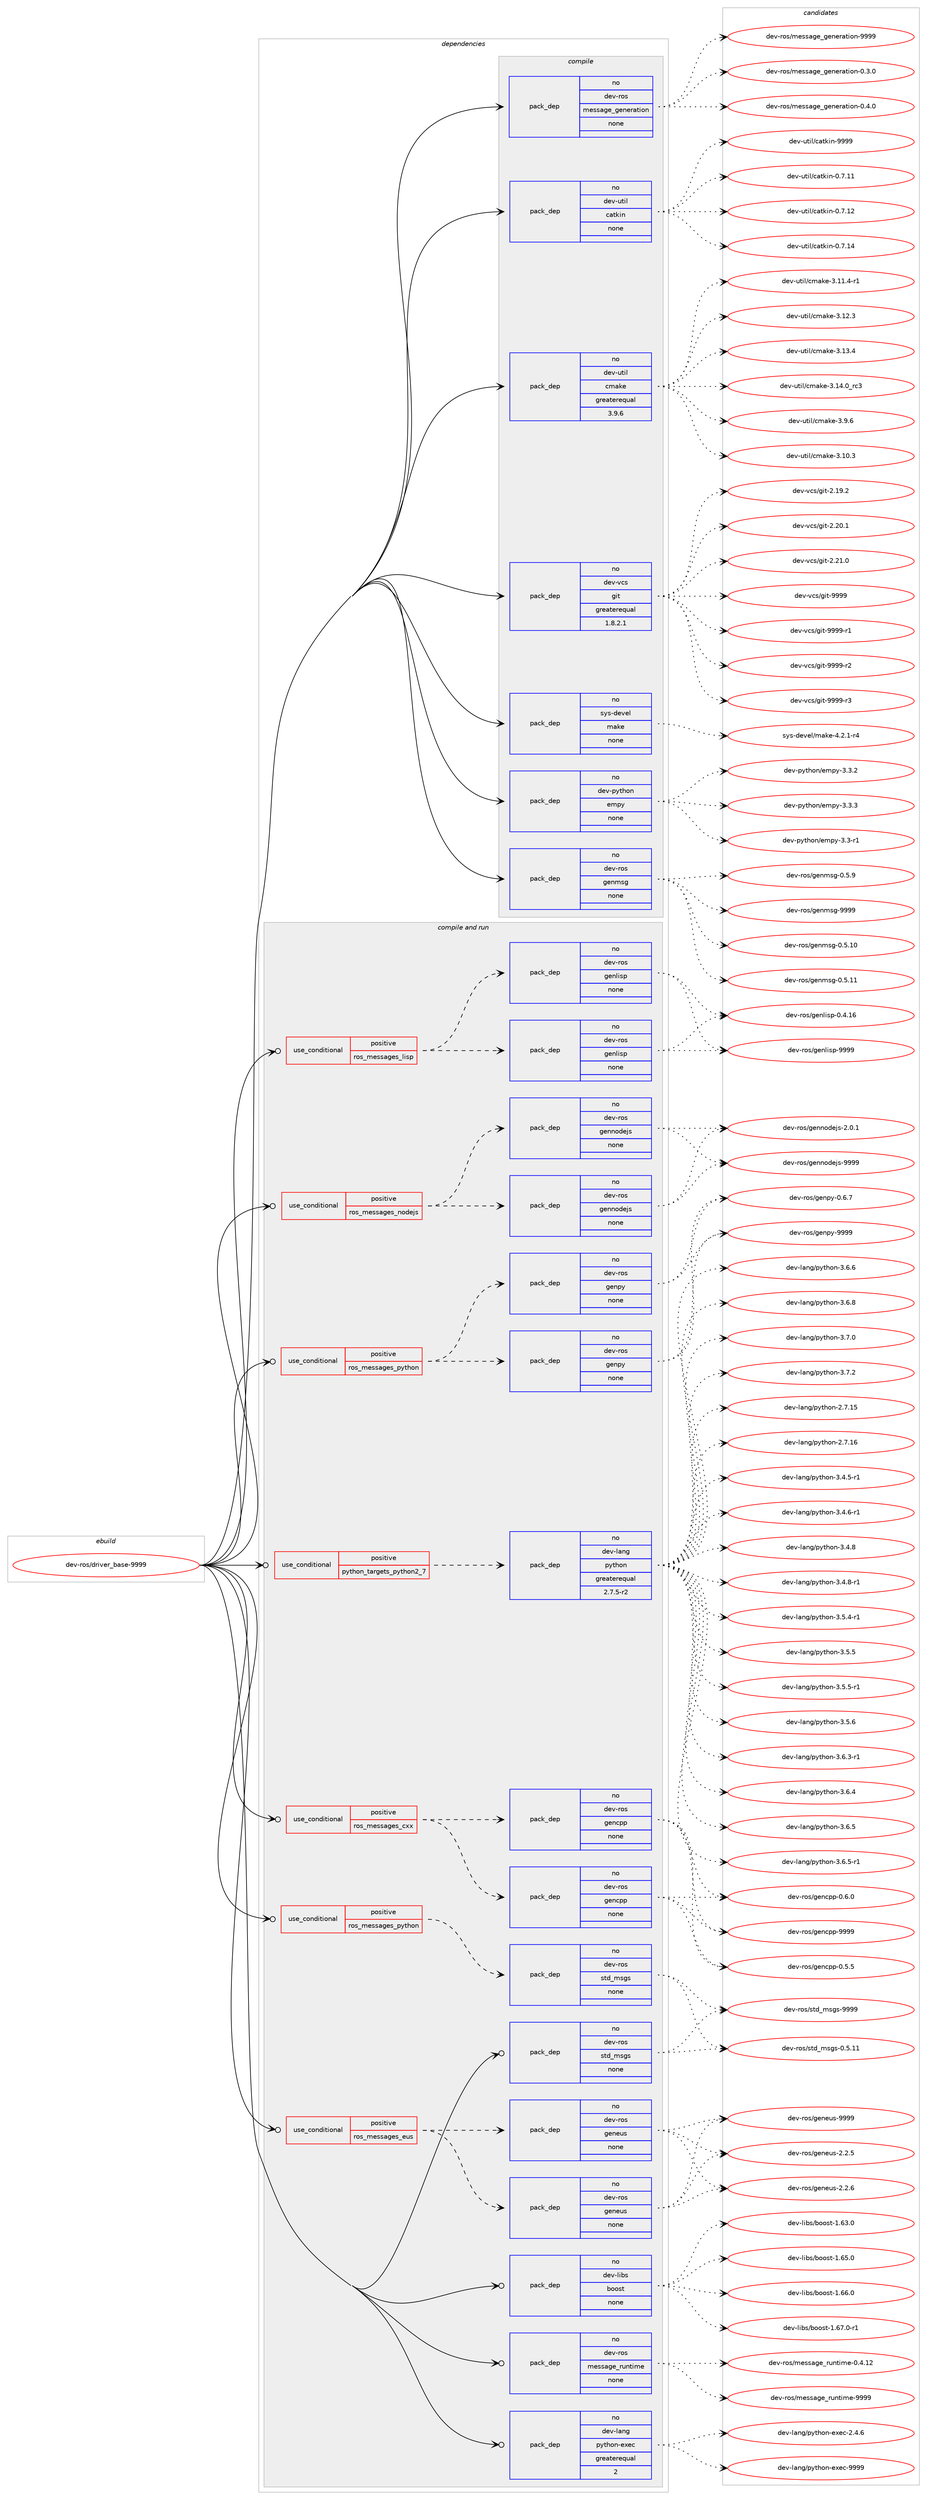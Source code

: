 digraph prolog {

# *************
# Graph options
# *************

newrank=true;
concentrate=true;
compound=true;
graph [rankdir=LR,fontname=Helvetica,fontsize=10,ranksep=1.5];#, ranksep=2.5, nodesep=0.2];
edge  [arrowhead=vee];
node  [fontname=Helvetica,fontsize=10];

# **********
# The ebuild
# **********

subgraph cluster_leftcol {
color=gray;
rank=same;
label=<<i>ebuild</i>>;
id [label="dev-ros/driver_base-9999", color=red, width=4, href="../dev-ros/driver_base-9999.svg"];
}

# ****************
# The dependencies
# ****************

subgraph cluster_midcol {
color=gray;
label=<<i>dependencies</i>>;
subgraph cluster_compile {
fillcolor="#eeeeee";
style=filled;
label=<<i>compile</i>>;
subgraph pack1043117 {
dependency1454819 [label=<<TABLE BORDER="0" CELLBORDER="1" CELLSPACING="0" CELLPADDING="4" WIDTH="220"><TR><TD ROWSPAN="6" CELLPADDING="30">pack_dep</TD></TR><TR><TD WIDTH="110">no</TD></TR><TR><TD>dev-python</TD></TR><TR><TD>empy</TD></TR><TR><TD>none</TD></TR><TR><TD></TD></TR></TABLE>>, shape=none, color=blue];
}
id:e -> dependency1454819:w [weight=20,style="solid",arrowhead="vee"];
subgraph pack1043118 {
dependency1454820 [label=<<TABLE BORDER="0" CELLBORDER="1" CELLSPACING="0" CELLPADDING="4" WIDTH="220"><TR><TD ROWSPAN="6" CELLPADDING="30">pack_dep</TD></TR><TR><TD WIDTH="110">no</TD></TR><TR><TD>dev-ros</TD></TR><TR><TD>genmsg</TD></TR><TR><TD>none</TD></TR><TR><TD></TD></TR></TABLE>>, shape=none, color=blue];
}
id:e -> dependency1454820:w [weight=20,style="solid",arrowhead="vee"];
subgraph pack1043119 {
dependency1454821 [label=<<TABLE BORDER="0" CELLBORDER="1" CELLSPACING="0" CELLPADDING="4" WIDTH="220"><TR><TD ROWSPAN="6" CELLPADDING="30">pack_dep</TD></TR><TR><TD WIDTH="110">no</TD></TR><TR><TD>dev-ros</TD></TR><TR><TD>message_generation</TD></TR><TR><TD>none</TD></TR><TR><TD></TD></TR></TABLE>>, shape=none, color=blue];
}
id:e -> dependency1454821:w [weight=20,style="solid",arrowhead="vee"];
subgraph pack1043120 {
dependency1454822 [label=<<TABLE BORDER="0" CELLBORDER="1" CELLSPACING="0" CELLPADDING="4" WIDTH="220"><TR><TD ROWSPAN="6" CELLPADDING="30">pack_dep</TD></TR><TR><TD WIDTH="110">no</TD></TR><TR><TD>dev-util</TD></TR><TR><TD>catkin</TD></TR><TR><TD>none</TD></TR><TR><TD></TD></TR></TABLE>>, shape=none, color=blue];
}
id:e -> dependency1454822:w [weight=20,style="solid",arrowhead="vee"];
subgraph pack1043121 {
dependency1454823 [label=<<TABLE BORDER="0" CELLBORDER="1" CELLSPACING="0" CELLPADDING="4" WIDTH="220"><TR><TD ROWSPAN="6" CELLPADDING="30">pack_dep</TD></TR><TR><TD WIDTH="110">no</TD></TR><TR><TD>dev-util</TD></TR><TR><TD>cmake</TD></TR><TR><TD>greaterequal</TD></TR><TR><TD>3.9.6</TD></TR></TABLE>>, shape=none, color=blue];
}
id:e -> dependency1454823:w [weight=20,style="solid",arrowhead="vee"];
subgraph pack1043122 {
dependency1454824 [label=<<TABLE BORDER="0" CELLBORDER="1" CELLSPACING="0" CELLPADDING="4" WIDTH="220"><TR><TD ROWSPAN="6" CELLPADDING="30">pack_dep</TD></TR><TR><TD WIDTH="110">no</TD></TR><TR><TD>dev-vcs</TD></TR><TR><TD>git</TD></TR><TR><TD>greaterequal</TD></TR><TR><TD>1.8.2.1</TD></TR></TABLE>>, shape=none, color=blue];
}
id:e -> dependency1454824:w [weight=20,style="solid",arrowhead="vee"];
subgraph pack1043123 {
dependency1454825 [label=<<TABLE BORDER="0" CELLBORDER="1" CELLSPACING="0" CELLPADDING="4" WIDTH="220"><TR><TD ROWSPAN="6" CELLPADDING="30">pack_dep</TD></TR><TR><TD WIDTH="110">no</TD></TR><TR><TD>sys-devel</TD></TR><TR><TD>make</TD></TR><TR><TD>none</TD></TR><TR><TD></TD></TR></TABLE>>, shape=none, color=blue];
}
id:e -> dependency1454825:w [weight=20,style="solid",arrowhead="vee"];
}
subgraph cluster_compileandrun {
fillcolor="#eeeeee";
style=filled;
label=<<i>compile and run</i>>;
subgraph cond388312 {
dependency1454826 [label=<<TABLE BORDER="0" CELLBORDER="1" CELLSPACING="0" CELLPADDING="4"><TR><TD ROWSPAN="3" CELLPADDING="10">use_conditional</TD></TR><TR><TD>positive</TD></TR><TR><TD>python_targets_python2_7</TD></TR></TABLE>>, shape=none, color=red];
subgraph pack1043124 {
dependency1454827 [label=<<TABLE BORDER="0" CELLBORDER="1" CELLSPACING="0" CELLPADDING="4" WIDTH="220"><TR><TD ROWSPAN="6" CELLPADDING="30">pack_dep</TD></TR><TR><TD WIDTH="110">no</TD></TR><TR><TD>dev-lang</TD></TR><TR><TD>python</TD></TR><TR><TD>greaterequal</TD></TR><TR><TD>2.7.5-r2</TD></TR></TABLE>>, shape=none, color=blue];
}
dependency1454826:e -> dependency1454827:w [weight=20,style="dashed",arrowhead="vee"];
}
id:e -> dependency1454826:w [weight=20,style="solid",arrowhead="odotvee"];
subgraph cond388313 {
dependency1454828 [label=<<TABLE BORDER="0" CELLBORDER="1" CELLSPACING="0" CELLPADDING="4"><TR><TD ROWSPAN="3" CELLPADDING="10">use_conditional</TD></TR><TR><TD>positive</TD></TR><TR><TD>ros_messages_cxx</TD></TR></TABLE>>, shape=none, color=red];
subgraph pack1043125 {
dependency1454829 [label=<<TABLE BORDER="0" CELLBORDER="1" CELLSPACING="0" CELLPADDING="4" WIDTH="220"><TR><TD ROWSPAN="6" CELLPADDING="30">pack_dep</TD></TR><TR><TD WIDTH="110">no</TD></TR><TR><TD>dev-ros</TD></TR><TR><TD>gencpp</TD></TR><TR><TD>none</TD></TR><TR><TD></TD></TR></TABLE>>, shape=none, color=blue];
}
dependency1454828:e -> dependency1454829:w [weight=20,style="dashed",arrowhead="vee"];
subgraph pack1043126 {
dependency1454830 [label=<<TABLE BORDER="0" CELLBORDER="1" CELLSPACING="0" CELLPADDING="4" WIDTH="220"><TR><TD ROWSPAN="6" CELLPADDING="30">pack_dep</TD></TR><TR><TD WIDTH="110">no</TD></TR><TR><TD>dev-ros</TD></TR><TR><TD>gencpp</TD></TR><TR><TD>none</TD></TR><TR><TD></TD></TR></TABLE>>, shape=none, color=blue];
}
dependency1454828:e -> dependency1454830:w [weight=20,style="dashed",arrowhead="vee"];
}
id:e -> dependency1454828:w [weight=20,style="solid",arrowhead="odotvee"];
subgraph cond388314 {
dependency1454831 [label=<<TABLE BORDER="0" CELLBORDER="1" CELLSPACING="0" CELLPADDING="4"><TR><TD ROWSPAN="3" CELLPADDING="10">use_conditional</TD></TR><TR><TD>positive</TD></TR><TR><TD>ros_messages_eus</TD></TR></TABLE>>, shape=none, color=red];
subgraph pack1043127 {
dependency1454832 [label=<<TABLE BORDER="0" CELLBORDER="1" CELLSPACING="0" CELLPADDING="4" WIDTH="220"><TR><TD ROWSPAN="6" CELLPADDING="30">pack_dep</TD></TR><TR><TD WIDTH="110">no</TD></TR><TR><TD>dev-ros</TD></TR><TR><TD>geneus</TD></TR><TR><TD>none</TD></TR><TR><TD></TD></TR></TABLE>>, shape=none, color=blue];
}
dependency1454831:e -> dependency1454832:w [weight=20,style="dashed",arrowhead="vee"];
subgraph pack1043128 {
dependency1454833 [label=<<TABLE BORDER="0" CELLBORDER="1" CELLSPACING="0" CELLPADDING="4" WIDTH="220"><TR><TD ROWSPAN="6" CELLPADDING="30">pack_dep</TD></TR><TR><TD WIDTH="110">no</TD></TR><TR><TD>dev-ros</TD></TR><TR><TD>geneus</TD></TR><TR><TD>none</TD></TR><TR><TD></TD></TR></TABLE>>, shape=none, color=blue];
}
dependency1454831:e -> dependency1454833:w [weight=20,style="dashed",arrowhead="vee"];
}
id:e -> dependency1454831:w [weight=20,style="solid",arrowhead="odotvee"];
subgraph cond388315 {
dependency1454834 [label=<<TABLE BORDER="0" CELLBORDER="1" CELLSPACING="0" CELLPADDING="4"><TR><TD ROWSPAN="3" CELLPADDING="10">use_conditional</TD></TR><TR><TD>positive</TD></TR><TR><TD>ros_messages_lisp</TD></TR></TABLE>>, shape=none, color=red];
subgraph pack1043129 {
dependency1454835 [label=<<TABLE BORDER="0" CELLBORDER="1" CELLSPACING="0" CELLPADDING="4" WIDTH="220"><TR><TD ROWSPAN="6" CELLPADDING="30">pack_dep</TD></TR><TR><TD WIDTH="110">no</TD></TR><TR><TD>dev-ros</TD></TR><TR><TD>genlisp</TD></TR><TR><TD>none</TD></TR><TR><TD></TD></TR></TABLE>>, shape=none, color=blue];
}
dependency1454834:e -> dependency1454835:w [weight=20,style="dashed",arrowhead="vee"];
subgraph pack1043130 {
dependency1454836 [label=<<TABLE BORDER="0" CELLBORDER="1" CELLSPACING="0" CELLPADDING="4" WIDTH="220"><TR><TD ROWSPAN="6" CELLPADDING="30">pack_dep</TD></TR><TR><TD WIDTH="110">no</TD></TR><TR><TD>dev-ros</TD></TR><TR><TD>genlisp</TD></TR><TR><TD>none</TD></TR><TR><TD></TD></TR></TABLE>>, shape=none, color=blue];
}
dependency1454834:e -> dependency1454836:w [weight=20,style="dashed",arrowhead="vee"];
}
id:e -> dependency1454834:w [weight=20,style="solid",arrowhead="odotvee"];
subgraph cond388316 {
dependency1454837 [label=<<TABLE BORDER="0" CELLBORDER="1" CELLSPACING="0" CELLPADDING="4"><TR><TD ROWSPAN="3" CELLPADDING="10">use_conditional</TD></TR><TR><TD>positive</TD></TR><TR><TD>ros_messages_nodejs</TD></TR></TABLE>>, shape=none, color=red];
subgraph pack1043131 {
dependency1454838 [label=<<TABLE BORDER="0" CELLBORDER="1" CELLSPACING="0" CELLPADDING="4" WIDTH="220"><TR><TD ROWSPAN="6" CELLPADDING="30">pack_dep</TD></TR><TR><TD WIDTH="110">no</TD></TR><TR><TD>dev-ros</TD></TR><TR><TD>gennodejs</TD></TR><TR><TD>none</TD></TR><TR><TD></TD></TR></TABLE>>, shape=none, color=blue];
}
dependency1454837:e -> dependency1454838:w [weight=20,style="dashed",arrowhead="vee"];
subgraph pack1043132 {
dependency1454839 [label=<<TABLE BORDER="0" CELLBORDER="1" CELLSPACING="0" CELLPADDING="4" WIDTH="220"><TR><TD ROWSPAN="6" CELLPADDING="30">pack_dep</TD></TR><TR><TD WIDTH="110">no</TD></TR><TR><TD>dev-ros</TD></TR><TR><TD>gennodejs</TD></TR><TR><TD>none</TD></TR><TR><TD></TD></TR></TABLE>>, shape=none, color=blue];
}
dependency1454837:e -> dependency1454839:w [weight=20,style="dashed",arrowhead="vee"];
}
id:e -> dependency1454837:w [weight=20,style="solid",arrowhead="odotvee"];
subgraph cond388317 {
dependency1454840 [label=<<TABLE BORDER="0" CELLBORDER="1" CELLSPACING="0" CELLPADDING="4"><TR><TD ROWSPAN="3" CELLPADDING="10">use_conditional</TD></TR><TR><TD>positive</TD></TR><TR><TD>ros_messages_python</TD></TR></TABLE>>, shape=none, color=red];
subgraph pack1043133 {
dependency1454841 [label=<<TABLE BORDER="0" CELLBORDER="1" CELLSPACING="0" CELLPADDING="4" WIDTH="220"><TR><TD ROWSPAN="6" CELLPADDING="30">pack_dep</TD></TR><TR><TD WIDTH="110">no</TD></TR><TR><TD>dev-ros</TD></TR><TR><TD>genpy</TD></TR><TR><TD>none</TD></TR><TR><TD></TD></TR></TABLE>>, shape=none, color=blue];
}
dependency1454840:e -> dependency1454841:w [weight=20,style="dashed",arrowhead="vee"];
subgraph pack1043134 {
dependency1454842 [label=<<TABLE BORDER="0" CELLBORDER="1" CELLSPACING="0" CELLPADDING="4" WIDTH="220"><TR><TD ROWSPAN="6" CELLPADDING="30">pack_dep</TD></TR><TR><TD WIDTH="110">no</TD></TR><TR><TD>dev-ros</TD></TR><TR><TD>genpy</TD></TR><TR><TD>none</TD></TR><TR><TD></TD></TR></TABLE>>, shape=none, color=blue];
}
dependency1454840:e -> dependency1454842:w [weight=20,style="dashed",arrowhead="vee"];
}
id:e -> dependency1454840:w [weight=20,style="solid",arrowhead="odotvee"];
subgraph cond388318 {
dependency1454843 [label=<<TABLE BORDER="0" CELLBORDER="1" CELLSPACING="0" CELLPADDING="4"><TR><TD ROWSPAN="3" CELLPADDING="10">use_conditional</TD></TR><TR><TD>positive</TD></TR><TR><TD>ros_messages_python</TD></TR></TABLE>>, shape=none, color=red];
subgraph pack1043135 {
dependency1454844 [label=<<TABLE BORDER="0" CELLBORDER="1" CELLSPACING="0" CELLPADDING="4" WIDTH="220"><TR><TD ROWSPAN="6" CELLPADDING="30">pack_dep</TD></TR><TR><TD WIDTH="110">no</TD></TR><TR><TD>dev-ros</TD></TR><TR><TD>std_msgs</TD></TR><TR><TD>none</TD></TR><TR><TD></TD></TR></TABLE>>, shape=none, color=blue];
}
dependency1454843:e -> dependency1454844:w [weight=20,style="dashed",arrowhead="vee"];
}
id:e -> dependency1454843:w [weight=20,style="solid",arrowhead="odotvee"];
subgraph pack1043136 {
dependency1454845 [label=<<TABLE BORDER="0" CELLBORDER="1" CELLSPACING="0" CELLPADDING="4" WIDTH="220"><TR><TD ROWSPAN="6" CELLPADDING="30">pack_dep</TD></TR><TR><TD WIDTH="110">no</TD></TR><TR><TD>dev-lang</TD></TR><TR><TD>python-exec</TD></TR><TR><TD>greaterequal</TD></TR><TR><TD>2</TD></TR></TABLE>>, shape=none, color=blue];
}
id:e -> dependency1454845:w [weight=20,style="solid",arrowhead="odotvee"];
subgraph pack1043137 {
dependency1454846 [label=<<TABLE BORDER="0" CELLBORDER="1" CELLSPACING="0" CELLPADDING="4" WIDTH="220"><TR><TD ROWSPAN="6" CELLPADDING="30">pack_dep</TD></TR><TR><TD WIDTH="110">no</TD></TR><TR><TD>dev-libs</TD></TR><TR><TD>boost</TD></TR><TR><TD>none</TD></TR><TR><TD></TD></TR></TABLE>>, shape=none, color=blue];
}
id:e -> dependency1454846:w [weight=20,style="solid",arrowhead="odotvee"];
subgraph pack1043138 {
dependency1454847 [label=<<TABLE BORDER="0" CELLBORDER="1" CELLSPACING="0" CELLPADDING="4" WIDTH="220"><TR><TD ROWSPAN="6" CELLPADDING="30">pack_dep</TD></TR><TR><TD WIDTH="110">no</TD></TR><TR><TD>dev-ros</TD></TR><TR><TD>message_runtime</TD></TR><TR><TD>none</TD></TR><TR><TD></TD></TR></TABLE>>, shape=none, color=blue];
}
id:e -> dependency1454847:w [weight=20,style="solid",arrowhead="odotvee"];
subgraph pack1043139 {
dependency1454848 [label=<<TABLE BORDER="0" CELLBORDER="1" CELLSPACING="0" CELLPADDING="4" WIDTH="220"><TR><TD ROWSPAN="6" CELLPADDING="30">pack_dep</TD></TR><TR><TD WIDTH="110">no</TD></TR><TR><TD>dev-ros</TD></TR><TR><TD>std_msgs</TD></TR><TR><TD>none</TD></TR><TR><TD></TD></TR></TABLE>>, shape=none, color=blue];
}
id:e -> dependency1454848:w [weight=20,style="solid",arrowhead="odotvee"];
}
subgraph cluster_run {
fillcolor="#eeeeee";
style=filled;
label=<<i>run</i>>;
}
}

# **************
# The candidates
# **************

subgraph cluster_choices {
rank=same;
color=gray;
label=<<i>candidates</i>>;

subgraph choice1043117 {
color=black;
nodesep=1;
choice1001011184511212111610411111047101109112121455146514511449 [label="dev-python/empy-3.3-r1", color=red, width=4,href="../dev-python/empy-3.3-r1.svg"];
choice1001011184511212111610411111047101109112121455146514650 [label="dev-python/empy-3.3.2", color=red, width=4,href="../dev-python/empy-3.3.2.svg"];
choice1001011184511212111610411111047101109112121455146514651 [label="dev-python/empy-3.3.3", color=red, width=4,href="../dev-python/empy-3.3.3.svg"];
dependency1454819:e -> choice1001011184511212111610411111047101109112121455146514511449:w [style=dotted,weight="100"];
dependency1454819:e -> choice1001011184511212111610411111047101109112121455146514650:w [style=dotted,weight="100"];
dependency1454819:e -> choice1001011184511212111610411111047101109112121455146514651:w [style=dotted,weight="100"];
}
subgraph choice1043118 {
color=black;
nodesep=1;
choice100101118451141111154710310111010911510345484653464948 [label="dev-ros/genmsg-0.5.10", color=red, width=4,href="../dev-ros/genmsg-0.5.10.svg"];
choice100101118451141111154710310111010911510345484653464949 [label="dev-ros/genmsg-0.5.11", color=red, width=4,href="../dev-ros/genmsg-0.5.11.svg"];
choice1001011184511411111547103101110109115103454846534657 [label="dev-ros/genmsg-0.5.9", color=red, width=4,href="../dev-ros/genmsg-0.5.9.svg"];
choice10010111845114111115471031011101091151034557575757 [label="dev-ros/genmsg-9999", color=red, width=4,href="../dev-ros/genmsg-9999.svg"];
dependency1454820:e -> choice100101118451141111154710310111010911510345484653464948:w [style=dotted,weight="100"];
dependency1454820:e -> choice100101118451141111154710310111010911510345484653464949:w [style=dotted,weight="100"];
dependency1454820:e -> choice1001011184511411111547103101110109115103454846534657:w [style=dotted,weight="100"];
dependency1454820:e -> choice10010111845114111115471031011101091151034557575757:w [style=dotted,weight="100"];
}
subgraph choice1043119 {
color=black;
nodesep=1;
choice1001011184511411111547109101115115971031019510310111010111497116105111110454846514648 [label="dev-ros/message_generation-0.3.0", color=red, width=4,href="../dev-ros/message_generation-0.3.0.svg"];
choice1001011184511411111547109101115115971031019510310111010111497116105111110454846524648 [label="dev-ros/message_generation-0.4.0", color=red, width=4,href="../dev-ros/message_generation-0.4.0.svg"];
choice10010111845114111115471091011151159710310195103101110101114971161051111104557575757 [label="dev-ros/message_generation-9999", color=red, width=4,href="../dev-ros/message_generation-9999.svg"];
dependency1454821:e -> choice1001011184511411111547109101115115971031019510310111010111497116105111110454846514648:w [style=dotted,weight="100"];
dependency1454821:e -> choice1001011184511411111547109101115115971031019510310111010111497116105111110454846524648:w [style=dotted,weight="100"];
dependency1454821:e -> choice10010111845114111115471091011151159710310195103101110101114971161051111104557575757:w [style=dotted,weight="100"];
}
subgraph choice1043120 {
color=black;
nodesep=1;
choice1001011184511711610510847999711610710511045484655464949 [label="dev-util/catkin-0.7.11", color=red, width=4,href="../dev-util/catkin-0.7.11.svg"];
choice1001011184511711610510847999711610710511045484655464950 [label="dev-util/catkin-0.7.12", color=red, width=4,href="../dev-util/catkin-0.7.12.svg"];
choice1001011184511711610510847999711610710511045484655464952 [label="dev-util/catkin-0.7.14", color=red, width=4,href="../dev-util/catkin-0.7.14.svg"];
choice100101118451171161051084799971161071051104557575757 [label="dev-util/catkin-9999", color=red, width=4,href="../dev-util/catkin-9999.svg"];
dependency1454822:e -> choice1001011184511711610510847999711610710511045484655464949:w [style=dotted,weight="100"];
dependency1454822:e -> choice1001011184511711610510847999711610710511045484655464950:w [style=dotted,weight="100"];
dependency1454822:e -> choice1001011184511711610510847999711610710511045484655464952:w [style=dotted,weight="100"];
dependency1454822:e -> choice100101118451171161051084799971161071051104557575757:w [style=dotted,weight="100"];
}
subgraph choice1043121 {
color=black;
nodesep=1;
choice1001011184511711610510847991099710710145514649484651 [label="dev-util/cmake-3.10.3", color=red, width=4,href="../dev-util/cmake-3.10.3.svg"];
choice10010111845117116105108479910997107101455146494946524511449 [label="dev-util/cmake-3.11.4-r1", color=red, width=4,href="../dev-util/cmake-3.11.4-r1.svg"];
choice1001011184511711610510847991099710710145514649504651 [label="dev-util/cmake-3.12.3", color=red, width=4,href="../dev-util/cmake-3.12.3.svg"];
choice1001011184511711610510847991099710710145514649514652 [label="dev-util/cmake-3.13.4", color=red, width=4,href="../dev-util/cmake-3.13.4.svg"];
choice1001011184511711610510847991099710710145514649524648951149951 [label="dev-util/cmake-3.14.0_rc3", color=red, width=4,href="../dev-util/cmake-3.14.0_rc3.svg"];
choice10010111845117116105108479910997107101455146574654 [label="dev-util/cmake-3.9.6", color=red, width=4,href="../dev-util/cmake-3.9.6.svg"];
dependency1454823:e -> choice1001011184511711610510847991099710710145514649484651:w [style=dotted,weight="100"];
dependency1454823:e -> choice10010111845117116105108479910997107101455146494946524511449:w [style=dotted,weight="100"];
dependency1454823:e -> choice1001011184511711610510847991099710710145514649504651:w [style=dotted,weight="100"];
dependency1454823:e -> choice1001011184511711610510847991099710710145514649514652:w [style=dotted,weight="100"];
dependency1454823:e -> choice1001011184511711610510847991099710710145514649524648951149951:w [style=dotted,weight="100"];
dependency1454823:e -> choice10010111845117116105108479910997107101455146574654:w [style=dotted,weight="100"];
}
subgraph choice1043122 {
color=black;
nodesep=1;
choice10010111845118991154710310511645504649574650 [label="dev-vcs/git-2.19.2", color=red, width=4,href="../dev-vcs/git-2.19.2.svg"];
choice10010111845118991154710310511645504650484649 [label="dev-vcs/git-2.20.1", color=red, width=4,href="../dev-vcs/git-2.20.1.svg"];
choice10010111845118991154710310511645504650494648 [label="dev-vcs/git-2.21.0", color=red, width=4,href="../dev-vcs/git-2.21.0.svg"];
choice1001011184511899115471031051164557575757 [label="dev-vcs/git-9999", color=red, width=4,href="../dev-vcs/git-9999.svg"];
choice10010111845118991154710310511645575757574511449 [label="dev-vcs/git-9999-r1", color=red, width=4,href="../dev-vcs/git-9999-r1.svg"];
choice10010111845118991154710310511645575757574511450 [label="dev-vcs/git-9999-r2", color=red, width=4,href="../dev-vcs/git-9999-r2.svg"];
choice10010111845118991154710310511645575757574511451 [label="dev-vcs/git-9999-r3", color=red, width=4,href="../dev-vcs/git-9999-r3.svg"];
dependency1454824:e -> choice10010111845118991154710310511645504649574650:w [style=dotted,weight="100"];
dependency1454824:e -> choice10010111845118991154710310511645504650484649:w [style=dotted,weight="100"];
dependency1454824:e -> choice10010111845118991154710310511645504650494648:w [style=dotted,weight="100"];
dependency1454824:e -> choice1001011184511899115471031051164557575757:w [style=dotted,weight="100"];
dependency1454824:e -> choice10010111845118991154710310511645575757574511449:w [style=dotted,weight="100"];
dependency1454824:e -> choice10010111845118991154710310511645575757574511450:w [style=dotted,weight="100"];
dependency1454824:e -> choice10010111845118991154710310511645575757574511451:w [style=dotted,weight="100"];
}
subgraph choice1043123 {
color=black;
nodesep=1;
choice1151211154510010111810110847109971071014552465046494511452 [label="sys-devel/make-4.2.1-r4", color=red, width=4,href="../sys-devel/make-4.2.1-r4.svg"];
dependency1454825:e -> choice1151211154510010111810110847109971071014552465046494511452:w [style=dotted,weight="100"];
}
subgraph choice1043124 {
color=black;
nodesep=1;
choice10010111845108971101034711212111610411111045504655464953 [label="dev-lang/python-2.7.15", color=red, width=4,href="../dev-lang/python-2.7.15.svg"];
choice10010111845108971101034711212111610411111045504655464954 [label="dev-lang/python-2.7.16", color=red, width=4,href="../dev-lang/python-2.7.16.svg"];
choice1001011184510897110103471121211161041111104551465246534511449 [label="dev-lang/python-3.4.5-r1", color=red, width=4,href="../dev-lang/python-3.4.5-r1.svg"];
choice1001011184510897110103471121211161041111104551465246544511449 [label="dev-lang/python-3.4.6-r1", color=red, width=4,href="../dev-lang/python-3.4.6-r1.svg"];
choice100101118451089711010347112121116104111110455146524656 [label="dev-lang/python-3.4.8", color=red, width=4,href="../dev-lang/python-3.4.8.svg"];
choice1001011184510897110103471121211161041111104551465246564511449 [label="dev-lang/python-3.4.8-r1", color=red, width=4,href="../dev-lang/python-3.4.8-r1.svg"];
choice1001011184510897110103471121211161041111104551465346524511449 [label="dev-lang/python-3.5.4-r1", color=red, width=4,href="../dev-lang/python-3.5.4-r1.svg"];
choice100101118451089711010347112121116104111110455146534653 [label="dev-lang/python-3.5.5", color=red, width=4,href="../dev-lang/python-3.5.5.svg"];
choice1001011184510897110103471121211161041111104551465346534511449 [label="dev-lang/python-3.5.5-r1", color=red, width=4,href="../dev-lang/python-3.5.5-r1.svg"];
choice100101118451089711010347112121116104111110455146534654 [label="dev-lang/python-3.5.6", color=red, width=4,href="../dev-lang/python-3.5.6.svg"];
choice1001011184510897110103471121211161041111104551465446514511449 [label="dev-lang/python-3.6.3-r1", color=red, width=4,href="../dev-lang/python-3.6.3-r1.svg"];
choice100101118451089711010347112121116104111110455146544652 [label="dev-lang/python-3.6.4", color=red, width=4,href="../dev-lang/python-3.6.4.svg"];
choice100101118451089711010347112121116104111110455146544653 [label="dev-lang/python-3.6.5", color=red, width=4,href="../dev-lang/python-3.6.5.svg"];
choice1001011184510897110103471121211161041111104551465446534511449 [label="dev-lang/python-3.6.5-r1", color=red, width=4,href="../dev-lang/python-3.6.5-r1.svg"];
choice100101118451089711010347112121116104111110455146544654 [label="dev-lang/python-3.6.6", color=red, width=4,href="../dev-lang/python-3.6.6.svg"];
choice100101118451089711010347112121116104111110455146544656 [label="dev-lang/python-3.6.8", color=red, width=4,href="../dev-lang/python-3.6.8.svg"];
choice100101118451089711010347112121116104111110455146554648 [label="dev-lang/python-3.7.0", color=red, width=4,href="../dev-lang/python-3.7.0.svg"];
choice100101118451089711010347112121116104111110455146554650 [label="dev-lang/python-3.7.2", color=red, width=4,href="../dev-lang/python-3.7.2.svg"];
dependency1454827:e -> choice10010111845108971101034711212111610411111045504655464953:w [style=dotted,weight="100"];
dependency1454827:e -> choice10010111845108971101034711212111610411111045504655464954:w [style=dotted,weight="100"];
dependency1454827:e -> choice1001011184510897110103471121211161041111104551465246534511449:w [style=dotted,weight="100"];
dependency1454827:e -> choice1001011184510897110103471121211161041111104551465246544511449:w [style=dotted,weight="100"];
dependency1454827:e -> choice100101118451089711010347112121116104111110455146524656:w [style=dotted,weight="100"];
dependency1454827:e -> choice1001011184510897110103471121211161041111104551465246564511449:w [style=dotted,weight="100"];
dependency1454827:e -> choice1001011184510897110103471121211161041111104551465346524511449:w [style=dotted,weight="100"];
dependency1454827:e -> choice100101118451089711010347112121116104111110455146534653:w [style=dotted,weight="100"];
dependency1454827:e -> choice1001011184510897110103471121211161041111104551465346534511449:w [style=dotted,weight="100"];
dependency1454827:e -> choice100101118451089711010347112121116104111110455146534654:w [style=dotted,weight="100"];
dependency1454827:e -> choice1001011184510897110103471121211161041111104551465446514511449:w [style=dotted,weight="100"];
dependency1454827:e -> choice100101118451089711010347112121116104111110455146544652:w [style=dotted,weight="100"];
dependency1454827:e -> choice100101118451089711010347112121116104111110455146544653:w [style=dotted,weight="100"];
dependency1454827:e -> choice1001011184510897110103471121211161041111104551465446534511449:w [style=dotted,weight="100"];
dependency1454827:e -> choice100101118451089711010347112121116104111110455146544654:w [style=dotted,weight="100"];
dependency1454827:e -> choice100101118451089711010347112121116104111110455146544656:w [style=dotted,weight="100"];
dependency1454827:e -> choice100101118451089711010347112121116104111110455146554648:w [style=dotted,weight="100"];
dependency1454827:e -> choice100101118451089711010347112121116104111110455146554650:w [style=dotted,weight="100"];
}
subgraph choice1043125 {
color=black;
nodesep=1;
choice100101118451141111154710310111099112112454846534653 [label="dev-ros/gencpp-0.5.5", color=red, width=4,href="../dev-ros/gencpp-0.5.5.svg"];
choice100101118451141111154710310111099112112454846544648 [label="dev-ros/gencpp-0.6.0", color=red, width=4,href="../dev-ros/gencpp-0.6.0.svg"];
choice1001011184511411111547103101110991121124557575757 [label="dev-ros/gencpp-9999", color=red, width=4,href="../dev-ros/gencpp-9999.svg"];
dependency1454829:e -> choice100101118451141111154710310111099112112454846534653:w [style=dotted,weight="100"];
dependency1454829:e -> choice100101118451141111154710310111099112112454846544648:w [style=dotted,weight="100"];
dependency1454829:e -> choice1001011184511411111547103101110991121124557575757:w [style=dotted,weight="100"];
}
subgraph choice1043126 {
color=black;
nodesep=1;
choice100101118451141111154710310111099112112454846534653 [label="dev-ros/gencpp-0.5.5", color=red, width=4,href="../dev-ros/gencpp-0.5.5.svg"];
choice100101118451141111154710310111099112112454846544648 [label="dev-ros/gencpp-0.6.0", color=red, width=4,href="../dev-ros/gencpp-0.6.0.svg"];
choice1001011184511411111547103101110991121124557575757 [label="dev-ros/gencpp-9999", color=red, width=4,href="../dev-ros/gencpp-9999.svg"];
dependency1454830:e -> choice100101118451141111154710310111099112112454846534653:w [style=dotted,weight="100"];
dependency1454830:e -> choice100101118451141111154710310111099112112454846544648:w [style=dotted,weight="100"];
dependency1454830:e -> choice1001011184511411111547103101110991121124557575757:w [style=dotted,weight="100"];
}
subgraph choice1043127 {
color=black;
nodesep=1;
choice1001011184511411111547103101110101117115455046504653 [label="dev-ros/geneus-2.2.5", color=red, width=4,href="../dev-ros/geneus-2.2.5.svg"];
choice1001011184511411111547103101110101117115455046504654 [label="dev-ros/geneus-2.2.6", color=red, width=4,href="../dev-ros/geneus-2.2.6.svg"];
choice10010111845114111115471031011101011171154557575757 [label="dev-ros/geneus-9999", color=red, width=4,href="../dev-ros/geneus-9999.svg"];
dependency1454832:e -> choice1001011184511411111547103101110101117115455046504653:w [style=dotted,weight="100"];
dependency1454832:e -> choice1001011184511411111547103101110101117115455046504654:w [style=dotted,weight="100"];
dependency1454832:e -> choice10010111845114111115471031011101011171154557575757:w [style=dotted,weight="100"];
}
subgraph choice1043128 {
color=black;
nodesep=1;
choice1001011184511411111547103101110101117115455046504653 [label="dev-ros/geneus-2.2.5", color=red, width=4,href="../dev-ros/geneus-2.2.5.svg"];
choice1001011184511411111547103101110101117115455046504654 [label="dev-ros/geneus-2.2.6", color=red, width=4,href="../dev-ros/geneus-2.2.6.svg"];
choice10010111845114111115471031011101011171154557575757 [label="dev-ros/geneus-9999", color=red, width=4,href="../dev-ros/geneus-9999.svg"];
dependency1454833:e -> choice1001011184511411111547103101110101117115455046504653:w [style=dotted,weight="100"];
dependency1454833:e -> choice1001011184511411111547103101110101117115455046504654:w [style=dotted,weight="100"];
dependency1454833:e -> choice10010111845114111115471031011101011171154557575757:w [style=dotted,weight="100"];
}
subgraph choice1043129 {
color=black;
nodesep=1;
choice100101118451141111154710310111010810511511245484652464954 [label="dev-ros/genlisp-0.4.16", color=red, width=4,href="../dev-ros/genlisp-0.4.16.svg"];
choice10010111845114111115471031011101081051151124557575757 [label="dev-ros/genlisp-9999", color=red, width=4,href="../dev-ros/genlisp-9999.svg"];
dependency1454835:e -> choice100101118451141111154710310111010810511511245484652464954:w [style=dotted,weight="100"];
dependency1454835:e -> choice10010111845114111115471031011101081051151124557575757:w [style=dotted,weight="100"];
}
subgraph choice1043130 {
color=black;
nodesep=1;
choice100101118451141111154710310111010810511511245484652464954 [label="dev-ros/genlisp-0.4.16", color=red, width=4,href="../dev-ros/genlisp-0.4.16.svg"];
choice10010111845114111115471031011101081051151124557575757 [label="dev-ros/genlisp-9999", color=red, width=4,href="../dev-ros/genlisp-9999.svg"];
dependency1454836:e -> choice100101118451141111154710310111010810511511245484652464954:w [style=dotted,weight="100"];
dependency1454836:e -> choice10010111845114111115471031011101081051151124557575757:w [style=dotted,weight="100"];
}
subgraph choice1043131 {
color=black;
nodesep=1;
choice1001011184511411111547103101110110111100101106115455046484649 [label="dev-ros/gennodejs-2.0.1", color=red, width=4,href="../dev-ros/gennodejs-2.0.1.svg"];
choice10010111845114111115471031011101101111001011061154557575757 [label="dev-ros/gennodejs-9999", color=red, width=4,href="../dev-ros/gennodejs-9999.svg"];
dependency1454838:e -> choice1001011184511411111547103101110110111100101106115455046484649:w [style=dotted,weight="100"];
dependency1454838:e -> choice10010111845114111115471031011101101111001011061154557575757:w [style=dotted,weight="100"];
}
subgraph choice1043132 {
color=black;
nodesep=1;
choice1001011184511411111547103101110110111100101106115455046484649 [label="dev-ros/gennodejs-2.0.1", color=red, width=4,href="../dev-ros/gennodejs-2.0.1.svg"];
choice10010111845114111115471031011101101111001011061154557575757 [label="dev-ros/gennodejs-9999", color=red, width=4,href="../dev-ros/gennodejs-9999.svg"];
dependency1454839:e -> choice1001011184511411111547103101110110111100101106115455046484649:w [style=dotted,weight="100"];
dependency1454839:e -> choice10010111845114111115471031011101101111001011061154557575757:w [style=dotted,weight="100"];
}
subgraph choice1043133 {
color=black;
nodesep=1;
choice1001011184511411111547103101110112121454846544655 [label="dev-ros/genpy-0.6.7", color=red, width=4,href="../dev-ros/genpy-0.6.7.svg"];
choice10010111845114111115471031011101121214557575757 [label="dev-ros/genpy-9999", color=red, width=4,href="../dev-ros/genpy-9999.svg"];
dependency1454841:e -> choice1001011184511411111547103101110112121454846544655:w [style=dotted,weight="100"];
dependency1454841:e -> choice10010111845114111115471031011101121214557575757:w [style=dotted,weight="100"];
}
subgraph choice1043134 {
color=black;
nodesep=1;
choice1001011184511411111547103101110112121454846544655 [label="dev-ros/genpy-0.6.7", color=red, width=4,href="../dev-ros/genpy-0.6.7.svg"];
choice10010111845114111115471031011101121214557575757 [label="dev-ros/genpy-9999", color=red, width=4,href="../dev-ros/genpy-9999.svg"];
dependency1454842:e -> choice1001011184511411111547103101110112121454846544655:w [style=dotted,weight="100"];
dependency1454842:e -> choice10010111845114111115471031011101121214557575757:w [style=dotted,weight="100"];
}
subgraph choice1043135 {
color=black;
nodesep=1;
choice10010111845114111115471151161009510911510311545484653464949 [label="dev-ros/std_msgs-0.5.11", color=red, width=4,href="../dev-ros/std_msgs-0.5.11.svg"];
choice1001011184511411111547115116100951091151031154557575757 [label="dev-ros/std_msgs-9999", color=red, width=4,href="../dev-ros/std_msgs-9999.svg"];
dependency1454844:e -> choice10010111845114111115471151161009510911510311545484653464949:w [style=dotted,weight="100"];
dependency1454844:e -> choice1001011184511411111547115116100951091151031154557575757:w [style=dotted,weight="100"];
}
subgraph choice1043136 {
color=black;
nodesep=1;
choice1001011184510897110103471121211161041111104510112010199455046524654 [label="dev-lang/python-exec-2.4.6", color=red, width=4,href="../dev-lang/python-exec-2.4.6.svg"];
choice10010111845108971101034711212111610411111045101120101994557575757 [label="dev-lang/python-exec-9999", color=red, width=4,href="../dev-lang/python-exec-9999.svg"];
dependency1454845:e -> choice1001011184510897110103471121211161041111104510112010199455046524654:w [style=dotted,weight="100"];
dependency1454845:e -> choice10010111845108971101034711212111610411111045101120101994557575757:w [style=dotted,weight="100"];
}
subgraph choice1043137 {
color=black;
nodesep=1;
choice1001011184510810598115479811111111511645494654514648 [label="dev-libs/boost-1.63.0", color=red, width=4,href="../dev-libs/boost-1.63.0.svg"];
choice1001011184510810598115479811111111511645494654534648 [label="dev-libs/boost-1.65.0", color=red, width=4,href="../dev-libs/boost-1.65.0.svg"];
choice1001011184510810598115479811111111511645494654544648 [label="dev-libs/boost-1.66.0", color=red, width=4,href="../dev-libs/boost-1.66.0.svg"];
choice10010111845108105981154798111111115116454946545546484511449 [label="dev-libs/boost-1.67.0-r1", color=red, width=4,href="../dev-libs/boost-1.67.0-r1.svg"];
dependency1454846:e -> choice1001011184510810598115479811111111511645494654514648:w [style=dotted,weight="100"];
dependency1454846:e -> choice1001011184510810598115479811111111511645494654534648:w [style=dotted,weight="100"];
dependency1454846:e -> choice1001011184510810598115479811111111511645494654544648:w [style=dotted,weight="100"];
dependency1454846:e -> choice10010111845108105981154798111111115116454946545546484511449:w [style=dotted,weight="100"];
}
subgraph choice1043138 {
color=black;
nodesep=1;
choice1001011184511411111547109101115115971031019511411711011610510910145484652464950 [label="dev-ros/message_runtime-0.4.12", color=red, width=4,href="../dev-ros/message_runtime-0.4.12.svg"];
choice100101118451141111154710910111511597103101951141171101161051091014557575757 [label="dev-ros/message_runtime-9999", color=red, width=4,href="../dev-ros/message_runtime-9999.svg"];
dependency1454847:e -> choice1001011184511411111547109101115115971031019511411711011610510910145484652464950:w [style=dotted,weight="100"];
dependency1454847:e -> choice100101118451141111154710910111511597103101951141171101161051091014557575757:w [style=dotted,weight="100"];
}
subgraph choice1043139 {
color=black;
nodesep=1;
choice10010111845114111115471151161009510911510311545484653464949 [label="dev-ros/std_msgs-0.5.11", color=red, width=4,href="../dev-ros/std_msgs-0.5.11.svg"];
choice1001011184511411111547115116100951091151031154557575757 [label="dev-ros/std_msgs-9999", color=red, width=4,href="../dev-ros/std_msgs-9999.svg"];
dependency1454848:e -> choice10010111845114111115471151161009510911510311545484653464949:w [style=dotted,weight="100"];
dependency1454848:e -> choice1001011184511411111547115116100951091151031154557575757:w [style=dotted,weight="100"];
}
}

}
